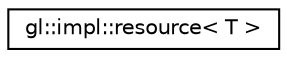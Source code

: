 digraph "Graphical Class Hierarchy"
{
 // LATEX_PDF_SIZE
  edge [fontname="Helvetica",fontsize="10",labelfontname="Helvetica",labelfontsize="10"];
  node [fontname="Helvetica",fontsize="10",shape=record];
  rankdir="LR";
  Node0 [label="gl::impl::resource\< T \>",height=0.2,width=0.4,color="black", fillcolor="white", style="filled",URL="$structgl_1_1impl_1_1resource.html",tooltip=" "];
}
